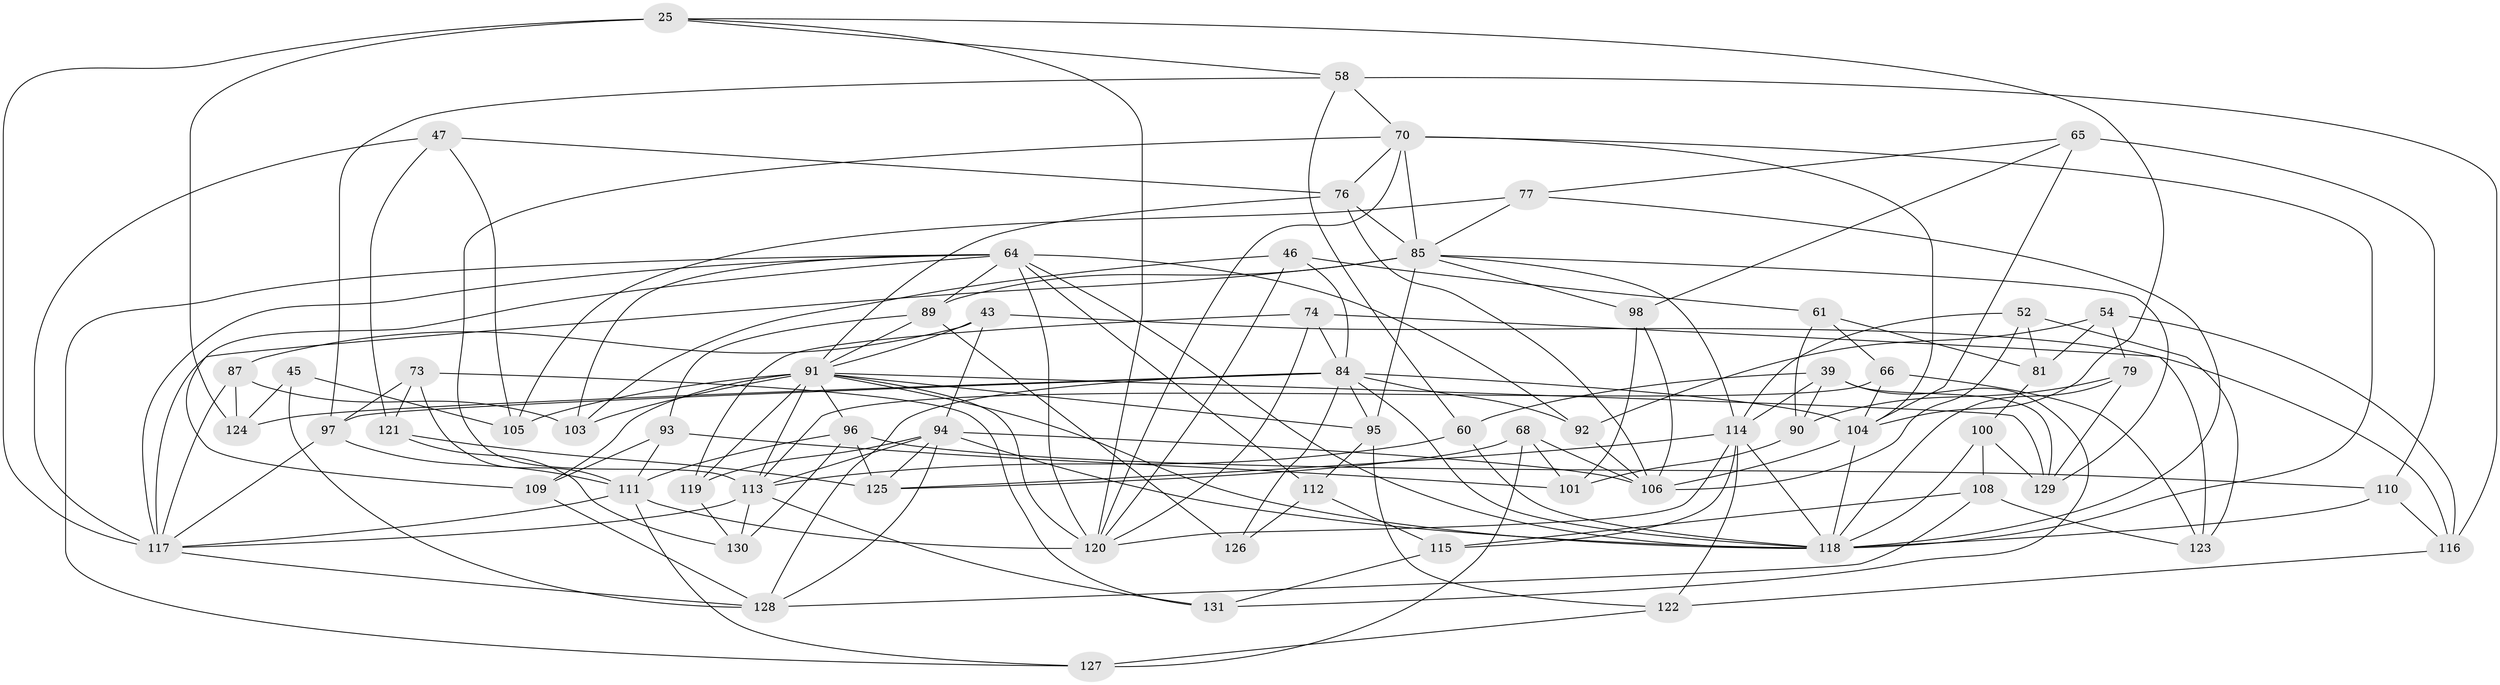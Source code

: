 // original degree distribution, {4: 1.0}
// Generated by graph-tools (version 1.1) at 2025/58/03/09/25 04:58:19]
// undirected, 65 vertices, 168 edges
graph export_dot {
graph [start="1"]
  node [color=gray90,style=filled];
  25 [super="+5"];
  39 [super="+28"];
  43;
  45;
  46;
  47;
  52;
  54;
  58 [super="+30"];
  60;
  61;
  64 [super="+3+24+55"];
  65;
  66;
  68;
  70 [super="+27+56"];
  73;
  74;
  76 [super="+49+62"];
  77;
  79;
  81;
  84 [super="+82"];
  85 [super="+59+83"];
  87;
  89 [super="+15"];
  90;
  91 [super="+17+40+26+35"];
  92;
  93;
  94 [super="+86"];
  95 [super="+51"];
  96 [super="+10"];
  97 [super="+71"];
  98;
  100;
  101;
  103;
  104 [super="+34+102"];
  105;
  106 [super="+2+69"];
  108;
  109;
  110;
  111 [super="+37+53"];
  112;
  113 [super="+31+36"];
  114 [super="+80"];
  115;
  116 [super="+99"];
  117 [super="+72"];
  118 [super="+67+107"];
  119;
  120 [super="+78"];
  121;
  122;
  123;
  124;
  125 [super="+63"];
  126;
  127;
  128 [super="+32+42"];
  129 [super="+22"];
  130;
  131;
  25 -- 124;
  25 -- 117 [weight=2];
  25 -- 58;
  25 -- 104;
  25 -- 120;
  39 -- 131;
  39 -- 129 [weight=2];
  39 -- 90;
  39 -- 60;
  39 -- 114;
  43 -- 87;
  43 -- 94;
  43 -- 91;
  43 -- 116;
  45 -- 124;
  45 -- 105;
  45 -- 128 [weight=2];
  46 -- 61;
  46 -- 120;
  46 -- 103;
  46 -- 84;
  47 -- 121;
  47 -- 105;
  47 -- 76;
  47 -- 117;
  52 -- 123;
  52 -- 81;
  52 -- 114;
  52 -- 106;
  54 -- 81;
  54 -- 79;
  54 -- 116;
  54 -- 92;
  58 -- 116 [weight=2];
  58 -- 60;
  58 -- 70;
  58 -- 97;
  60 -- 113;
  60 -- 118;
  61 -- 90;
  61 -- 81;
  61 -- 66;
  64 -- 103;
  64 -- 112;
  64 -- 89;
  64 -- 92;
  64 -- 109;
  64 -- 117;
  64 -- 118 [weight=2];
  64 -- 127;
  64 -- 120;
  65 -- 98;
  65 -- 77;
  65 -- 110;
  65 -- 104;
  66 -- 123;
  66 -- 113;
  66 -- 104;
  68 -- 101;
  68 -- 125;
  68 -- 127;
  68 -- 106;
  70 -- 76 [weight=2];
  70 -- 120 [weight=2];
  70 -- 118 [weight=4];
  70 -- 104;
  70 -- 85;
  70 -- 113;
  73 -- 111;
  73 -- 131;
  73 -- 121;
  73 -- 97;
  74 -- 119;
  74 -- 120;
  74 -- 123;
  74 -- 84;
  76 -- 106;
  76 -- 91 [weight=3];
  76 -- 85 [weight=3];
  77 -- 105;
  77 -- 85;
  77 -- 118;
  79 -- 129;
  79 -- 90;
  79 -- 118;
  81 -- 100;
  84 -- 95 [weight=2];
  84 -- 118 [weight=2];
  84 -- 128 [weight=2];
  84 -- 97 [weight=2];
  84 -- 104;
  84 -- 124;
  84 -- 92;
  84 -- 126;
  85 -- 98;
  85 -- 117 [weight=4];
  85 -- 89;
  85 -- 95;
  85 -- 129;
  85 -- 114;
  87 -- 103;
  87 -- 124;
  87 -- 117;
  89 -- 126 [weight=2];
  89 -- 93;
  89 -- 91;
  90 -- 101;
  91 -- 109;
  91 -- 96;
  91 -- 103;
  91 -- 119;
  91 -- 105;
  91 -- 129;
  91 -- 118;
  91 -- 113;
  91 -- 120 [weight=2];
  91 -- 95;
  92 -- 106;
  93 -- 101;
  93 -- 109;
  93 -- 111;
  94 -- 118 [weight=2];
  94 -- 128;
  94 -- 119;
  94 -- 106;
  94 -- 125;
  94 -- 113;
  95 -- 112;
  95 -- 122;
  96 -- 125 [weight=2];
  96 -- 130;
  96 -- 110;
  96 -- 111;
  97 -- 117;
  97 -- 111;
  98 -- 101;
  98 -- 106;
  100 -- 129;
  100 -- 108;
  100 -- 118;
  104 -- 106 [weight=2];
  104 -- 118;
  108 -- 115;
  108 -- 123;
  108 -- 128;
  109 -- 128;
  110 -- 118;
  110 -- 116;
  111 -- 117 [weight=2];
  111 -- 127;
  111 -- 120;
  112 -- 126;
  112 -- 115;
  113 -- 117;
  113 -- 130;
  113 -- 131;
  114 -- 122;
  114 -- 115;
  114 -- 118;
  114 -- 125;
  114 -- 120;
  115 -- 131;
  116 -- 122;
  117 -- 128;
  119 -- 130;
  121 -- 130;
  121 -- 125;
  122 -- 127;
}
